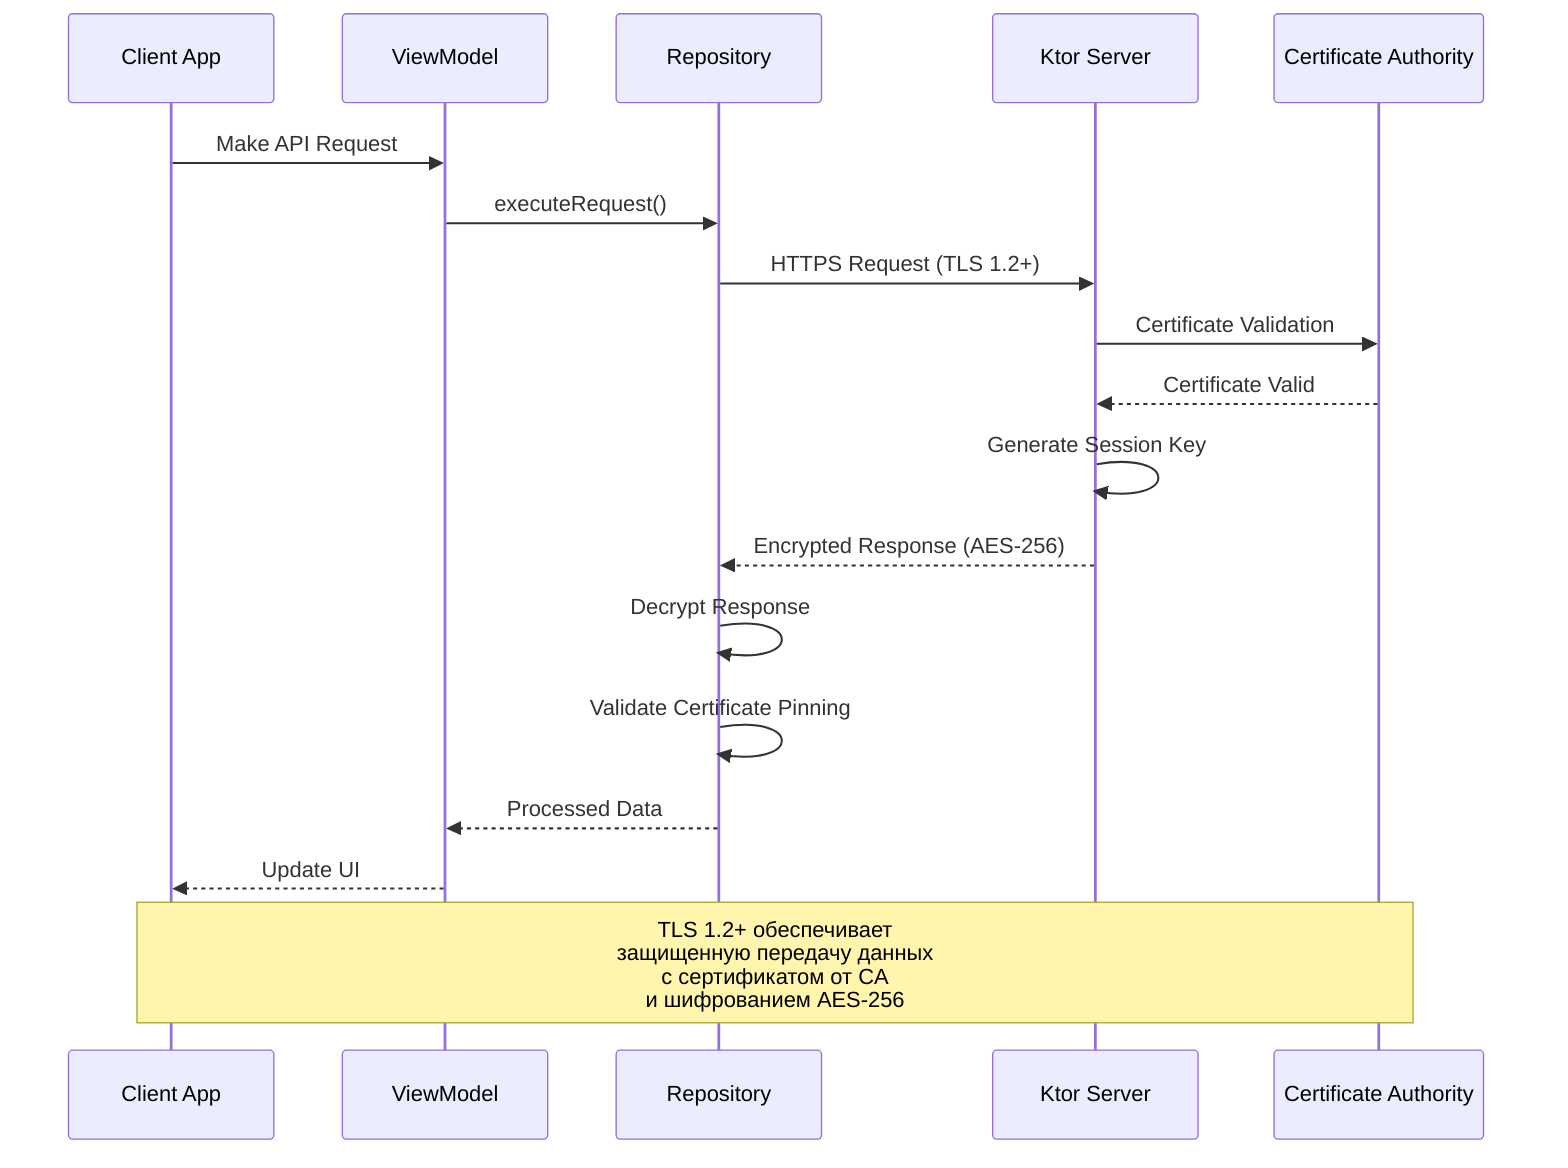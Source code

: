 sequenceDiagram
    participant C as Client App
    participant VM as ViewModel
    participant R as Repository
    participant K as Ktor Server
    participant CA as Certificate Authority
    
    C->>VM: Make API Request
    VM->>R: executeRequest()
    R->>K: HTTPS Request (TLS 1.2+)
    
    K->>CA: Certificate Validation
    CA-->>K: Certificate Valid
    K->>K: Generate Session Key
    K-->>R: Encrypted Response (AES-256)
    
    R->>R: Decrypt Response
    R->>R: Validate Certificate Pinning
    R-->>VM: Processed Data
    VM-->>C: Update UI
    
    Note over C,CA: TLS 1.2+ обеспечивает<br/>защищенную передачу данных<br/>с сертификатом от CA<br/>и шифрованием AES-256